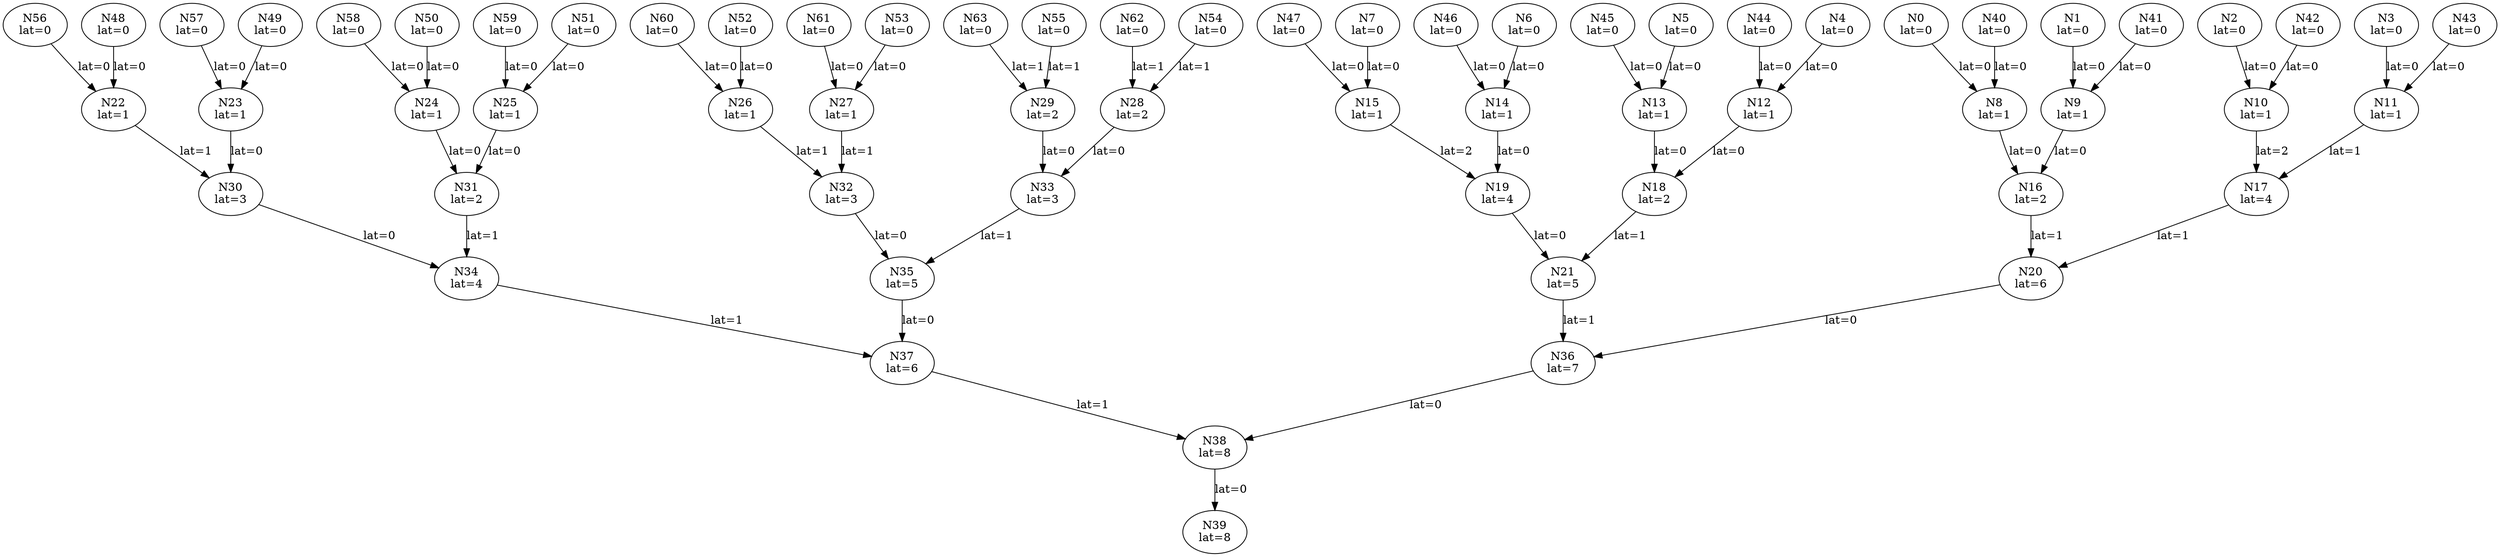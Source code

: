 Digraph G {
"N0"[label = "\N\nlat=0"];
"N1"[label = "\N\nlat=0"];
"N2"[label = "\N\nlat=0"];
"N3"[label = "\N\nlat=0"];
"N4"[label = "\N\nlat=0"];
"N5"[label = "\N\nlat=0"];
"N6"[label = "\N\nlat=0"];
"N7"[label = "\N\nlat=0"];
"N40"[label = "\N\nlat=0"];
"N41"[label = "\N\nlat=0"];
"N42"[label = "\N\nlat=0"];
"N43"[label = "\N\nlat=0"];
"N44"[label = "\N\nlat=0"];
"N45"[label = "\N\nlat=0"];
"N46"[label = "\N\nlat=0"];
"N47"[label = "\N\nlat=0"];
"N48"[label = "\N\nlat=0"];
"N49"[label = "\N\nlat=0"];
"N50"[label = "\N\nlat=0"];
"N51"[label = "\N\nlat=0"];
"N52"[label = "\N\nlat=0"];
"N53"[label = "\N\nlat=0"];
"N54"[label = "\N\nlat=0"];
"N55"[label = "\N\nlat=0"];
"N56"[label = "\N\nlat=0"];
"N57"[label = "\N\nlat=0"];
"N58"[label = "\N\nlat=0"];
"N59"[label = "\N\nlat=0"];
"N60"[label = "\N\nlat=0"];
"N61"[label = "\N\nlat=0"];
"N62"[label = "\N\nlat=0"];
"N63"[label = "\N\nlat=0"];
"N39"[label = "\N\nlat=8"];
"N38"->"N39"[label = "lat=0"];
"N8"[label = "\N\nlat=1"];
"N0"->"N8"[label = "lat=0"];
"N40"->"N8"[label = "lat=0"];
"N9"[label = "\N\nlat=1"];
"N1"->"N9"[label = "lat=0"];
"N41"->"N9"[label = "lat=0"];
"N10"[label = "\N\nlat=1"];
"N2"->"N10"[label = "lat=0"];
"N42"->"N10"[label = "lat=0"];
"N11"[label = "\N\nlat=1"];
"N3"->"N11"[label = "lat=0"];
"N43"->"N11"[label = "lat=0"];
"N12"[label = "\N\nlat=1"];
"N4"->"N12"[label = "lat=0"];
"N44"->"N12"[label = "lat=0"];
"N13"[label = "\N\nlat=1"];
"N5"->"N13"[label = "lat=0"];
"N45"->"N13"[label = "lat=0"];
"N14"[label = "\N\nlat=1"];
"N6"->"N14"[label = "lat=0"];
"N46"->"N14"[label = "lat=0"];
"N15"[label = "\N\nlat=1"];
"N7"->"N15"[label = "lat=0"];
"N47"->"N15"[label = "lat=0"];
"N16"[label = "\N\nlat=2"];
"N8"->"N16"[label = "lat=0"];
"N9"->"N16"[label = "lat=0"];
"N17"[label = "\N\nlat=4"];
"N10"->"N17"[label = "lat=2"];
"N11"->"N17"[label = "lat=1"];
"N18"[label = "\N\nlat=2"];
"N12"->"N18"[label = "lat=0"];
"N13"->"N18"[label = "lat=0"];
"N19"[label = "\N\nlat=4"];
"N14"->"N19"[label = "lat=0"];
"N15"->"N19"[label = "lat=2"];
"N20"[label = "\N\nlat=6"];
"N16"->"N20"[label = "lat=1"];
"N17"->"N20"[label = "lat=1"];
"N21"[label = "\N\nlat=5"];
"N18"->"N21"[label = "lat=1"];
"N19"->"N21"[label = "lat=0"];
"N22"[label = "\N\nlat=1"];
"N48"->"N22"[label = "lat=0"];
"N56"->"N22"[label = "lat=0"];
"N23"[label = "\N\nlat=1"];
"N49"->"N23"[label = "lat=0"];
"N57"->"N23"[label = "lat=0"];
"N24"[label = "\N\nlat=1"];
"N50"->"N24"[label = "lat=0"];
"N58"->"N24"[label = "lat=0"];
"N25"[label = "\N\nlat=1"];
"N51"->"N25"[label = "lat=0"];
"N59"->"N25"[label = "lat=0"];
"N26"[label = "\N\nlat=1"];
"N52"->"N26"[label = "lat=0"];
"N60"->"N26"[label = "lat=0"];
"N27"[label = "\N\nlat=1"];
"N53"->"N27"[label = "lat=0"];
"N61"->"N27"[label = "lat=0"];
"N28"[label = "\N\nlat=2"];
"N54"->"N28"[label = "lat=1"];
"N62"->"N28"[label = "lat=1"];
"N29"[label = "\N\nlat=2"];
"N55"->"N29"[label = "lat=1"];
"N63"->"N29"[label = "lat=1"];
"N30"[label = "\N\nlat=3"];
"N22"->"N30"[label = "lat=1"];
"N23"->"N30"[label = "lat=0"];
"N31"[label = "\N\nlat=2"];
"N24"->"N31"[label = "lat=0"];
"N25"->"N31"[label = "lat=0"];
"N32"[label = "\N\nlat=3"];
"N26"->"N32"[label = "lat=1"];
"N27"->"N32"[label = "lat=1"];
"N33"[label = "\N\nlat=3"];
"N28"->"N33"[label = "lat=0"];
"N29"->"N33"[label = "lat=0"];
"N34"[label = "\N\nlat=4"];
"N30"->"N34"[label = "lat=0"];
"N31"->"N34"[label = "lat=1"];
"N35"[label = "\N\nlat=5"];
"N32"->"N35"[label = "lat=0"];
"N33"->"N35"[label = "lat=1"];
"N36"[label = "\N\nlat=7"];
"N20"->"N36"[label = "lat=0"];
"N21"->"N36"[label = "lat=1"];
"N37"[label = "\N\nlat=6"];
"N34"->"N37"[label = "lat=1"];
"N35"->"N37"[label = "lat=0"];
"N38"[label = "\N\nlat=8"];
"N36"->"N38"[label = "lat=0"];
"N37"->"N38"[label = "lat=1"];
}
